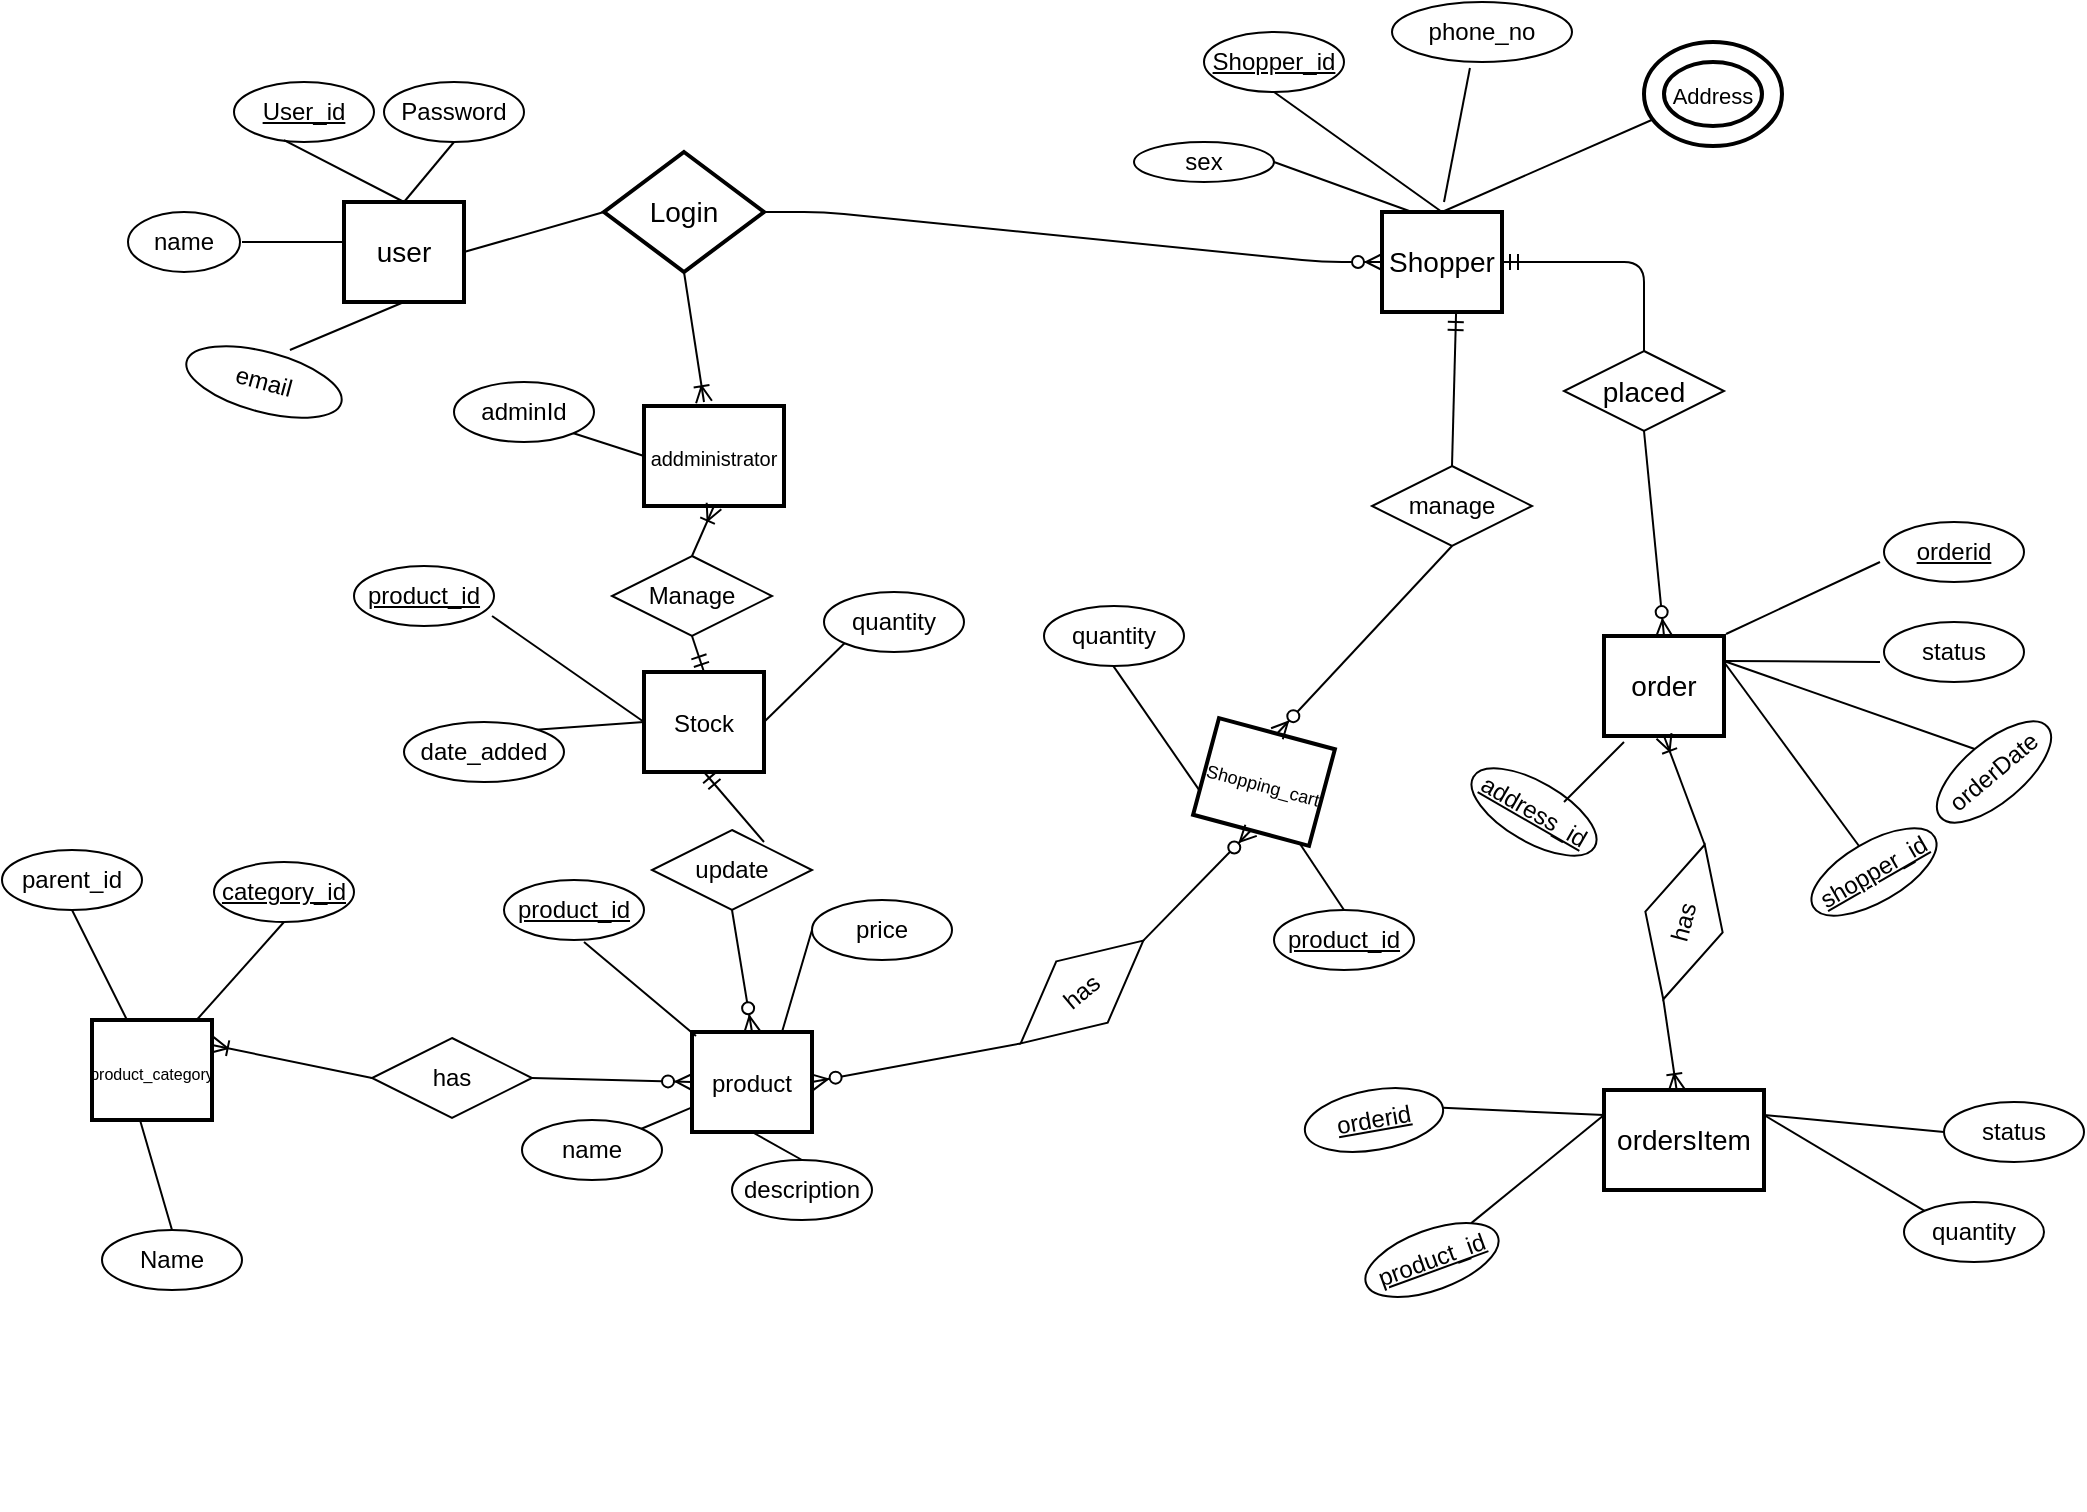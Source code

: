 <mxfile version="11.1.4" type="github"><diagram id="gS7jpQpvTUa63fedZIkj" name="Page-1"><mxGraphModel dx="1718" dy="403" grid="1" gridSize="10" guides="1" tooltips="1" connect="1" arrows="1" fold="1" page="1" pageScale="1" pageWidth="850" pageHeight="1100" math="0" shadow="0"><root><mxCell id="0"/><mxCell id="1" parent="0"/><mxCell id="2SPnDHDMHKQsemep0HU1-3" value="Login" style="shape=rhombus;strokeWidth=2;fontSize=17;perimeter=rhombusPerimeter;whiteSpace=wrap;html=1;align=center;fontSize=14;" parent="1" vertex="1"><mxGeometry x="210" y="85" width="80" height="60" as="geometry"/></mxCell><mxCell id="2SPnDHDMHKQsemep0HU1-4" value="user" style="strokeWidth=2;whiteSpace=wrap;html=1;align=center;fontSize=14;" parent="1" vertex="1"><mxGeometry x="80" y="110" width="60" height="50" as="geometry"/></mxCell><mxCell id="2SPnDHDMHKQsemep0HU1-8" value="&lt;u&gt;User_id&lt;/u&gt;" style="ellipse;whiteSpace=wrap;html=1;" parent="1" vertex="1"><mxGeometry x="25" y="50" width="70" height="30" as="geometry"/></mxCell><mxCell id="2SPnDHDMHKQsemep0HU1-9" value="Password" style="ellipse;whiteSpace=wrap;html=1;" parent="1" vertex="1"><mxGeometry x="100" y="50" width="70" height="30" as="geometry"/></mxCell><mxCell id="2SPnDHDMHKQsemep0HU1-15" value="Shopper" style="strokeWidth=2;whiteSpace=wrap;html=1;align=center;fontSize=14;" parent="1" vertex="1"><mxGeometry x="599" y="115" width="60" height="50" as="geometry"/></mxCell><mxCell id="2SPnDHDMHKQsemep0HU1-16" value="" style="edgeStyle=entityRelationEdgeStyle;fontSize=12;html=1;endArrow=ERzeroToMany;endFill=1;exitX=1;exitY=0.5;exitDx=0;exitDy=0;entryX=0;entryY=0.5;entryDx=0;entryDy=0;" parent="1" source="2SPnDHDMHKQsemep0HU1-3" target="2SPnDHDMHKQsemep0HU1-15" edge="1"><mxGeometry width="100" height="100" relative="1" as="geometry"><mxPoint x="310" y="190" as="sourcePoint"/><mxPoint x="410" y="90" as="targetPoint"/></mxGeometry></mxCell><mxCell id="2SPnDHDMHKQsemep0HU1-18" value="&lt;font style=&quot;font-size: 10px&quot;&gt;addministrator&lt;/font&gt;" style="strokeWidth=2;whiteSpace=wrap;html=1;align=center;fontSize=14;" parent="1" vertex="1"><mxGeometry x="230" y="212" width="70" height="50" as="geometry"/></mxCell><mxCell id="2SPnDHDMHKQsemep0HU1-25" value="adminId" style="ellipse;whiteSpace=wrap;html=1;" parent="1" vertex="1"><mxGeometry x="135" y="200" width="70" height="30" as="geometry"/></mxCell><mxCell id="2SPnDHDMHKQsemep0HU1-30" value="&lt;u&gt;Shopper_id&lt;/u&gt;" style="ellipse;whiteSpace=wrap;html=1;" parent="1" vertex="1"><mxGeometry x="510" y="25" width="70" height="30" as="geometry"/></mxCell><mxCell id="2SPnDHDMHKQsemep0HU1-36" value="manage" style="rhombus;whiteSpace=wrap;html=1;" parent="1" vertex="1"><mxGeometry x="594" y="242" width="80" height="40" as="geometry"/></mxCell><mxCell id="2SPnDHDMHKQsemep0HU1-40" value="" style="fontSize=12;html=1;endArrow=ERmandOne;exitX=0.5;exitY=0;exitDx=0;exitDy=0;entryX=0.617;entryY=1.02;entryDx=0;entryDy=0;entryPerimeter=0;" parent="1" source="2SPnDHDMHKQsemep0HU1-36" target="2SPnDHDMHKQsemep0HU1-15" edge="1"><mxGeometry width="100" height="100" relative="1" as="geometry"><mxPoint x="465" y="215" as="sourcePoint"/><mxPoint x="525" y="165" as="targetPoint"/></mxGeometry></mxCell><mxCell id="2SPnDHDMHKQsemep0HU1-42" value="&lt;font style=&quot;font-size: 9px&quot;&gt;Shopping_cart&lt;/font&gt;" style="strokeWidth=2;whiteSpace=wrap;html=1;align=center;fontSize=14;rotation=15;" parent="1" vertex="1"><mxGeometry x="510" y="375" width="60" height="50" as="geometry"/></mxCell><mxCell id="2SPnDHDMHKQsemep0HU1-44" value="" style="fontSize=12;html=1;endArrow=ERzeroToMany;endFill=1;exitX=0.5;exitY=1;exitDx=0;exitDy=0;entryX=0.5;entryY=0;entryDx=0;entryDy=0;" parent="1" source="2SPnDHDMHKQsemep0HU1-36" target="2SPnDHDMHKQsemep0HU1-42" edge="1"><mxGeometry width="100" height="100" relative="1" as="geometry"><mxPoint x="495" y="370" as="sourcePoint"/><mxPoint x="550" y="370" as="targetPoint"/></mxGeometry></mxCell><mxCell id="2SPnDHDMHKQsemep0HU1-46" value="has" style="rhombus;whiteSpace=wrap;html=1;rotation=-40;" parent="1" vertex="1"><mxGeometry x="409" y="485" width="80" height="40" as="geometry"/></mxCell><mxCell id="2SPnDHDMHKQsemep0HU1-47" value="&lt;font style=&quot;font-size: 12px&quot;&gt;product&lt;/font&gt;" style="strokeWidth=2;whiteSpace=wrap;html=1;align=center;fontSize=14;" parent="1" vertex="1"><mxGeometry x="254" y="525" width="60" height="50" as="geometry"/></mxCell><mxCell id="2SPnDHDMHKQsemep0HU1-48" value="has" style="rhombus;whiteSpace=wrap;html=1;" parent="1" vertex="1"><mxGeometry x="94" y="528" width="80" height="40" as="geometry"/></mxCell><mxCell id="2SPnDHDMHKQsemep0HU1-49" value="&lt;span style=&quot;font-size: 8px&quot;&gt;product_category&lt;/span&gt;" style="strokeWidth=2;whiteSpace=wrap;html=1;align=center;fontSize=14;" parent="1" vertex="1"><mxGeometry x="-46" y="519" width="60" height="50" as="geometry"/></mxCell><mxCell id="2SPnDHDMHKQsemep0HU1-51" value="&lt;u&gt;product_id&lt;br&gt;&lt;/u&gt;" style="ellipse;whiteSpace=wrap;html=1;" parent="1" vertex="1"><mxGeometry x="545" y="464" width="70" height="30" as="geometry"/></mxCell><mxCell id="2SPnDHDMHKQsemep0HU1-58" value="" style="fontSize=12;html=1;endArrow=ERzeroToMany;endFill=1;exitX=1;exitY=0.5;exitDx=0;exitDy=0;entryX=0;entryY=0.5;entryDx=0;entryDy=0;" parent="1" source="2SPnDHDMHKQsemep0HU1-48" target="2SPnDHDMHKQsemep0HU1-47" edge="1"><mxGeometry width="100" height="100" relative="1" as="geometry"><mxPoint x="149" y="689" as="sourcePoint"/><mxPoint x="249" y="589" as="targetPoint"/></mxGeometry></mxCell><mxCell id="2SPnDHDMHKQsemep0HU1-60" value="name" style="ellipse;whiteSpace=wrap;html=1;" parent="1" vertex="1"><mxGeometry x="169" y="569" width="70" height="30" as="geometry"/></mxCell><mxCell id="2SPnDHDMHKQsemep0HU1-61" value="&lt;u&gt;product_id&lt;/u&gt;" style="ellipse;whiteSpace=wrap;html=1;" parent="1" vertex="1"><mxGeometry x="160" y="449" width="70" height="30" as="geometry"/></mxCell><mxCell id="2SPnDHDMHKQsemep0HU1-62" value="price" style="ellipse;whiteSpace=wrap;html=1;" parent="1" vertex="1"><mxGeometry x="314" y="459" width="70" height="30" as="geometry"/></mxCell><mxCell id="2SPnDHDMHKQsemep0HU1-63" value="description" style="ellipse;whiteSpace=wrap;html=1;" parent="1" vertex="1"><mxGeometry x="274" y="589" width="70" height="30" as="geometry"/></mxCell><mxCell id="2SPnDHDMHKQsemep0HU1-68" value="parent_id" style="ellipse;whiteSpace=wrap;html=1;" parent="1" vertex="1"><mxGeometry x="-91" y="434" width="70" height="30" as="geometry"/></mxCell><mxCell id="2SPnDHDMHKQsemep0HU1-69" value="Name" style="ellipse;whiteSpace=wrap;html=1;" parent="1" vertex="1"><mxGeometry x="-41" y="624" width="70" height="30" as="geometry"/></mxCell><mxCell id="2SPnDHDMHKQsemep0HU1-70" value="&lt;u&gt;category_id&lt;/u&gt;" style="ellipse;whiteSpace=wrap;html=1;" parent="1" vertex="1"><mxGeometry x="15" y="440" width="70" height="30" as="geometry"/></mxCell><mxCell id="2SPnDHDMHKQsemep0HU1-74" value="&lt;span style=&quot;font-size: 14px&quot;&gt;placed&lt;br&gt;&lt;/span&gt;" style="rhombus;whiteSpace=wrap;html=1;" parent="1" vertex="1"><mxGeometry x="690" y="184.5" width="80" height="40" as="geometry"/></mxCell><mxCell id="2SPnDHDMHKQsemep0HU1-75" value="&lt;font style=&quot;font-size: 14px&quot;&gt;order&lt;/font&gt;" style="strokeWidth=2;whiteSpace=wrap;html=1;align=center;fontSize=14;" parent="1" vertex="1"><mxGeometry x="710" y="327" width="60" height="50" as="geometry"/></mxCell><mxCell id="2SPnDHDMHKQsemep0HU1-83" value="Manage" style="rhombus;whiteSpace=wrap;html=1;" parent="1" vertex="1"><mxGeometry x="214" y="287" width="80" height="40" as="geometry"/></mxCell><mxCell id="2SPnDHDMHKQsemep0HU1-89" value="&lt;span style=&quot;font-size: 12px&quot;&gt;Stock&lt;/span&gt;" style="strokeWidth=2;whiteSpace=wrap;html=1;align=center;fontSize=14;" parent="1" vertex="1"><mxGeometry x="230" y="345" width="60" height="50" as="geometry"/></mxCell><mxCell id="2SPnDHDMHKQsemep0HU1-90" value="&lt;u&gt;product_id&lt;/u&gt;" style="ellipse;whiteSpace=wrap;html=1;" parent="1" vertex="1"><mxGeometry x="85" y="292" width="70" height="30" as="geometry"/></mxCell><mxCell id="2SPnDHDMHKQsemep0HU1-91" value="quantity" style="ellipse;whiteSpace=wrap;html=1;" parent="1" vertex="1"><mxGeometry x="320" y="305" width="70" height="30" as="geometry"/></mxCell><mxCell id="2SPnDHDMHKQsemep0HU1-100" value="" style="fontSize=12;html=1;endArrow=ERmandOne;entryX=0.5;entryY=1;entryDx=0;entryDy=0;" parent="1" target="2SPnDHDMHKQsemep0HU1-89" edge="1"><mxGeometry width="100" height="100" relative="1" as="geometry"><mxPoint x="290" y="430" as="sourcePoint"/><mxPoint x="318.96" y="341" as="targetPoint"/></mxGeometry></mxCell><mxCell id="2SPnDHDMHKQsemep0HU1-101" style="edgeStyle=none;rounded=0;orthogonalLoop=1;jettySize=auto;html=1;entryX=0.5;entryY=0;entryDx=0;entryDy=0;" parent="1" source="2SPnDHDMHKQsemep0HU1-47" target="2SPnDHDMHKQsemep0HU1-47" edge="1"><mxGeometry relative="1" as="geometry"/></mxCell><mxCell id="2SPnDHDMHKQsemep0HU1-102" style="edgeStyle=none;rounded=0;orthogonalLoop=1;jettySize=auto;html=1;entryX=0.5;entryY=0;entryDx=0;entryDy=0;" parent="1" source="2SPnDHDMHKQsemep0HU1-47" target="2SPnDHDMHKQsemep0HU1-47" edge="1"><mxGeometry relative="1" as="geometry"/></mxCell><mxCell id="2SPnDHDMHKQsemep0HU1-104" value="" style="fontSize=12;html=1;endArrow=ERmandOne;entryX=0.5;entryY=0;entryDx=0;entryDy=0;exitX=0.5;exitY=1;exitDx=0;exitDy=0;" parent="1" source="2SPnDHDMHKQsemep0HU1-83" target="2SPnDHDMHKQsemep0HU1-89" edge="1"><mxGeometry width="100" height="100" relative="1" as="geometry"><mxPoint x="320" y="310" as="sourcePoint"/><mxPoint x="388.96" y="241" as="targetPoint"/></mxGeometry></mxCell><mxCell id="2SPnDHDMHKQsemep0HU1-129" value="" style="endArrow=none;html=1;exitX=0.5;exitY=0;exitDx=0;exitDy=0;entryX=0.357;entryY=0.967;entryDx=0;entryDy=0;entryPerimeter=0;" parent="1" source="2SPnDHDMHKQsemep0HU1-4" target="2SPnDHDMHKQsemep0HU1-8" edge="1"><mxGeometry width="50" height="50" relative="1" as="geometry"><mxPoint x="40" y="130" as="sourcePoint"/><mxPoint x="90" y="80" as="targetPoint"/></mxGeometry></mxCell><mxCell id="2SPnDHDMHKQsemep0HU1-130" value="" style="endArrow=none;html=1;exitX=0.5;exitY=0;exitDx=0;exitDy=0;" parent="1" source="2SPnDHDMHKQsemep0HU1-4" edge="1"><mxGeometry width="50" height="50" relative="1" as="geometry"><mxPoint x="90" y="110" as="sourcePoint"/><mxPoint x="135" y="80" as="targetPoint"/></mxGeometry></mxCell><mxCell id="2SPnDHDMHKQsemep0HU1-132" value="" style="endArrow=none;html=1;exitX=0;exitY=0.5;exitDx=0;exitDy=0;entryX=1;entryY=1;entryDx=0;entryDy=0;" parent="1" source="2SPnDHDMHKQsemep0HU1-18" target="2SPnDHDMHKQsemep0HU1-25" edge="1"><mxGeometry width="50" height="50" relative="1" as="geometry"><mxPoint x="190" y="230" as="sourcePoint"/><mxPoint x="149.99" y="194.01" as="targetPoint"/></mxGeometry></mxCell><mxCell id="2SPnDHDMHKQsemep0HU1-133" value="" style="endArrow=none;html=1;exitX=0;exitY=0.5;exitDx=0;exitDy=0;entryX=0.986;entryY=0.833;entryDx=0;entryDy=0;entryPerimeter=0;" parent="1" source="2SPnDHDMHKQsemep0HU1-89" edge="1" target="2SPnDHDMHKQsemep0HU1-90"><mxGeometry width="50" height="50" relative="1" as="geometry"><mxPoint x="160" y="360" as="sourcePoint"/><mxPoint x="160" y="351" as="targetPoint"/></mxGeometry></mxCell><mxCell id="2SPnDHDMHKQsemep0HU1-134" value="" style="endArrow=none;html=1;exitX=0;exitY=1;exitDx=0;exitDy=0;entryX=1;entryY=0.5;entryDx=0;entryDy=0;" parent="1" source="2SPnDHDMHKQsemep0HU1-91" target="2SPnDHDMHKQsemep0HU1-89" edge="1"><mxGeometry width="50" height="50" relative="1" as="geometry"><mxPoint x="320" y="380" as="sourcePoint"/><mxPoint x="279.99" y="344.01" as="targetPoint"/></mxGeometry></mxCell><mxCell id="2SPnDHDMHKQsemep0HU1-135" value="" style="endArrow=none;html=1;exitX=0;exitY=0.5;exitDx=0;exitDy=0;entryX=1;entryY=0.5;entryDx=0;entryDy=0;" parent="1" source="2SPnDHDMHKQsemep0HU1-3" target="2SPnDHDMHKQsemep0HU1-4" edge="1"><mxGeometry width="50" height="50" relative="1" as="geometry"><mxPoint x="160" y="140" as="sourcePoint"/><mxPoint x="119.99" y="104.01" as="targetPoint"/></mxGeometry></mxCell><mxCell id="2SPnDHDMHKQsemep0HU1-136" value="" style="endArrow=none;html=1;exitX=0.5;exitY=0;exitDx=0;exitDy=0;entryX=0.924;entryY=1.006;entryDx=0;entryDy=0;entryPerimeter=0;" parent="1" source="2SPnDHDMHKQsemep0HU1-51" target="2SPnDHDMHKQsemep0HU1-42" edge="1"><mxGeometry width="50" height="50" relative="1" as="geometry"><mxPoint x="630" y="560" as="sourcePoint"/><mxPoint x="589.99" y="524.01" as="targetPoint"/></mxGeometry></mxCell><mxCell id="2SPnDHDMHKQsemep0HU1-137" value="" style="endArrow=none;html=1;entryX=0;entryY=0.75;entryDx=0;entryDy=0;" parent="1" target="2SPnDHDMHKQsemep0HU1-42" edge="1"><mxGeometry width="50" height="50" relative="1" as="geometry"><mxPoint x="459.692" y="334.8" as="sourcePoint"/><mxPoint x="529.99" y="524.01" as="targetPoint"/></mxGeometry></mxCell><mxCell id="2SPnDHDMHKQsemep0HU1-138" value="" style="endArrow=none;html=1;exitX=0.033;exitY=0.04;exitDx=0;exitDy=0;exitPerimeter=0;" parent="1" source="2SPnDHDMHKQsemep0HU1-47" edge="1"><mxGeometry width="50" height="50" relative="1" as="geometry"><mxPoint x="220" y="490" as="sourcePoint"/><mxPoint x="200" y="480" as="targetPoint"/></mxGeometry></mxCell><mxCell id="2SPnDHDMHKQsemep0HU1-141" value="" style="endArrow=none;html=1;exitX=0.75;exitY=0;exitDx=0;exitDy=0;entryX=0;entryY=0.5;entryDx=0;entryDy=0;" parent="1" source="2SPnDHDMHKQsemep0HU1-47" target="2SPnDHDMHKQsemep0HU1-62" edge="1"><mxGeometry width="50" height="50" relative="1" as="geometry"><mxPoint x="290" y="450" as="sourcePoint"/><mxPoint x="249.99" y="414.01" as="targetPoint"/></mxGeometry></mxCell><mxCell id="2SPnDHDMHKQsemep0HU1-142" value="" style="endArrow=none;html=1;exitX=0.5;exitY=0;exitDx=0;exitDy=0;entryX=0.5;entryY=1;entryDx=0;entryDy=0;" parent="1" source="2SPnDHDMHKQsemep0HU1-63" target="2SPnDHDMHKQsemep0HU1-47" edge="1"><mxGeometry width="50" height="50" relative="1" as="geometry"><mxPoint x="290" y="570" as="sourcePoint"/><mxPoint x="249.99" y="534.01" as="targetPoint"/></mxGeometry></mxCell><mxCell id="2SPnDHDMHKQsemep0HU1-143" value="" style="endArrow=none;html=1;exitX=1;exitY=0;exitDx=0;exitDy=0;" parent="1" source="2SPnDHDMHKQsemep0HU1-60" target="2SPnDHDMHKQsemep0HU1-47" edge="1"><mxGeometry width="50" height="50" relative="1" as="geometry"><mxPoint x="230" y="550" as="sourcePoint"/><mxPoint x="189.99" y="514.01" as="targetPoint"/></mxGeometry></mxCell><mxCell id="2SPnDHDMHKQsemep0HU1-144" value="" style="endArrow=none;html=1;entryX=0.5;entryY=1;entryDx=0;entryDy=0;" parent="1" source="2SPnDHDMHKQsemep0HU1-49" target="2SPnDHDMHKQsemep0HU1-70" edge="1"><mxGeometry width="50" height="50" relative="1" as="geometry"><mxPoint x="110" y="480" as="sourcePoint"/><mxPoint x="69.99" y="444.01" as="targetPoint"/></mxGeometry></mxCell><mxCell id="2SPnDHDMHKQsemep0HU1-145" value="" style="endArrow=none;html=1;entryX=0.5;entryY=1;entryDx=0;entryDy=0;" parent="1" source="2SPnDHDMHKQsemep0HU1-49" edge="1" target="2SPnDHDMHKQsemep0HU1-68"><mxGeometry width="50" height="50" relative="1" as="geometry"><mxPoint x="10" y="490" as="sourcePoint"/><mxPoint x="10" y="480" as="targetPoint"/></mxGeometry></mxCell><mxCell id="2SPnDHDMHKQsemep0HU1-146" value="" style="endArrow=none;html=1;exitX=0.5;exitY=0;exitDx=0;exitDy=0;entryX=0.4;entryY=1;entryDx=0;entryDy=0;entryPerimeter=0;" parent="1" source="2SPnDHDMHKQsemep0HU1-69" target="2SPnDHDMHKQsemep0HU1-49" edge="1"><mxGeometry width="50" height="50" relative="1" as="geometry"><mxPoint y="550" as="sourcePoint"/><mxPoint x="-40.01" y="514.01" as="targetPoint"/></mxGeometry></mxCell><mxCell id="2SPnDHDMHKQsemep0HU1-147" value="" style="endArrow=none;html=1;exitX=0.5;exitY=0;exitDx=0;exitDy=0;entryX=0.5;entryY=1;entryDx=0;entryDy=0;" parent="1" source="2SPnDHDMHKQsemep0HU1-15" target="2SPnDHDMHKQsemep0HU1-30" edge="1"><mxGeometry width="50" height="50" relative="1" as="geometry"><mxPoint x="550" y="80" as="sourcePoint"/><mxPoint x="509.99" y="44.01" as="targetPoint"/></mxGeometry></mxCell><mxCell id="2SPnDHDMHKQsemep0HU1-149" value="" style="endArrow=none;html=1;exitX=0.5;exitY=0;exitDx=0;exitDy=0;entryX=0;entryY=1;entryDx=0;entryDy=0;" parent="1" source="2SPnDHDMHKQsemep0HU1-15" edge="1"><mxGeometry width="50" height="50" relative="1" as="geometry"><mxPoint x="720" y="70" as="sourcePoint"/><mxPoint x="739.251" y="66.607" as="targetPoint"/></mxGeometry></mxCell><mxCell id="2SPnDHDMHKQsemep0HU1-156" value="&lt;font style=&quot;font-size: 11px&quot;&gt;Address&lt;/font&gt;" style="ellipse;shape=doubleEllipse;margin=10;strokeWidth=2;fontSize=14;whiteSpace=wrap;html=1;align=center;" parent="1" vertex="1"><mxGeometry x="730" y="30" width="69" height="52" as="geometry"/></mxCell><mxCell id="2SPnDHDMHKQsemep0HU1-157" style="edgeStyle=none;rounded=0;orthogonalLoop=1;jettySize=auto;html=1;exitX=0;exitY=1;exitDx=0;exitDy=0;" parent="1" source="2SPnDHDMHKQsemep0HU1-156" target="2SPnDHDMHKQsemep0HU1-156" edge="1"><mxGeometry relative="1" as="geometry"/></mxCell><mxCell id="2SPnDHDMHKQsemep0HU1-158" value="update" style="rhombus;whiteSpace=wrap;html=1;" parent="1" vertex="1"><mxGeometry x="234" y="424" width="80" height="40" as="geometry"/></mxCell><mxCell id="2SPnDHDMHKQsemep0HU1-160" value="" style="fontSize=12;html=1;endArrow=ERzeroToMany;endFill=1;exitX=0.5;exitY=1;exitDx=0;exitDy=0;entryX=0.5;entryY=0;entryDx=0;entryDy=0;" parent="1" source="2SPnDHDMHKQsemep0HU1-158" target="2SPnDHDMHKQsemep0HU1-47" edge="1"><mxGeometry width="100" height="100" relative="1" as="geometry"><mxPoint x="294" y="444" as="sourcePoint"/><mxPoint x="304" y="494" as="targetPoint"/></mxGeometry></mxCell><mxCell id="Jbk15IeptdHcvgMN5PuT-1" value="name" style="ellipse;whiteSpace=wrap;html=1;" vertex="1" parent="1"><mxGeometry x="-28" y="115" width="56" height="30" as="geometry"/></mxCell><mxCell id="Jbk15IeptdHcvgMN5PuT-3" value="" style="line;strokeWidth=1;fillColor=none;align=left;verticalAlign=middle;spacingTop=-1;spacingLeft=3;spacingRight=3;rotatable=0;labelPosition=right;points=[];portConstraint=eastwest;fontSize=12;" vertex="1" parent="1"><mxGeometry x="29" y="126" width="51" height="8" as="geometry"/></mxCell><mxCell id="Jbk15IeptdHcvgMN5PuT-4" value="email" style="ellipse;whiteSpace=wrap;html=1;rotation=15;" vertex="1" parent="1"><mxGeometry y="185" width="80" height="30" as="geometry"/></mxCell><mxCell id="Jbk15IeptdHcvgMN5PuT-8" value="phone_no" style="ellipse;whiteSpace=wrap;html=1;" vertex="1" parent="1"><mxGeometry x="604" y="10" width="90" height="30" as="geometry"/></mxCell><mxCell id="Jbk15IeptdHcvgMN5PuT-9" value="sex" style="ellipse;whiteSpace=wrap;html=1;" vertex="1" parent="1"><mxGeometry x="475" y="80" width="70" height="20" as="geometry"/></mxCell><mxCell id="Jbk15IeptdHcvgMN5PuT-10" value="" style="fontSize=12;html=1;endArrow=ERoneToMany;strokeColor=#000000;exitX=0.5;exitY=1;exitDx=0;exitDy=0;" edge="1" parent="1" source="2SPnDHDMHKQsemep0HU1-3"><mxGeometry width="100" height="100" relative="1" as="geometry"><mxPoint x="330" y="250" as="sourcePoint"/><mxPoint x="260" y="210" as="targetPoint"/></mxGeometry></mxCell><mxCell id="Jbk15IeptdHcvgMN5PuT-11" value="" style="text;fillColor=none;align=left;verticalAlign=middle;spacingTop=-1;spacingLeft=4;spacingRight=4;rotatable=0;labelPosition=right;points=[];portConstraint=eastwest;fontSize=12;" vertex="1" parent="1"><mxGeometry x="-20" y="750" width="20" height="14" as="geometry"/></mxCell><mxCell id="Jbk15IeptdHcvgMN5PuT-15" style="edgeStyle=none;shape=link;rounded=0;orthogonalLoop=1;jettySize=auto;html=1;entryX=0.5;entryY=1;entryDx=0;entryDy=0;strokeColor=#000000;" edge="1" parent="1" source="2SPnDHDMHKQsemep0HU1-4" target="2SPnDHDMHKQsemep0HU1-4"><mxGeometry relative="1" as="geometry"/></mxCell><mxCell id="Jbk15IeptdHcvgMN5PuT-18" value="" style="endArrow=none;html=1;exitX=0.5;exitY=1;exitDx=0;exitDy=0;entryX=0.605;entryY=-0.127;entryDx=0;entryDy=0;entryPerimeter=0;" edge="1" parent="1" source="2SPnDHDMHKQsemep0HU1-4" target="Jbk15IeptdHcvgMN5PuT-4"><mxGeometry width="50" height="50" relative="1" as="geometry"><mxPoint x="70" y="180" as="sourcePoint"/><mxPoint x="-34" y="200" as="targetPoint"/></mxGeometry></mxCell><mxCell id="Jbk15IeptdHcvgMN5PuT-19" value="" style="endArrow=none;html=1;exitX=0.25;exitY=0;exitDx=0;exitDy=0;entryX=1;entryY=0.5;entryDx=0;entryDy=0;" edge="1" parent="1" source="2SPnDHDMHKQsemep0HU1-15" target="Jbk15IeptdHcvgMN5PuT-9"><mxGeometry width="50" height="50" relative="1" as="geometry"><mxPoint x="570" y="120" as="sourcePoint"/><mxPoint x="486" y="60" as="targetPoint"/></mxGeometry></mxCell><mxCell id="Jbk15IeptdHcvgMN5PuT-20" value="" style="endArrow=none;html=1;entryX=0.433;entryY=1.1;entryDx=0;entryDy=0;entryPerimeter=0;" edge="1" parent="1" target="Jbk15IeptdHcvgMN5PuT-8"><mxGeometry width="50" height="50" relative="1" as="geometry"><mxPoint x="630" y="110" as="sourcePoint"/><mxPoint x="546" y="10" as="targetPoint"/></mxGeometry></mxCell><mxCell id="Jbk15IeptdHcvgMN5PuT-22" value="" style="endArrow=none;html=1;entryX=1;entryY=0.5;entryDx=0;entryDy=0;" edge="1" parent="1"><mxGeometry width="50" height="50" relative="1" as="geometry"><mxPoint x="230" y="370" as="sourcePoint"/><mxPoint x="160" y="375" as="targetPoint"/></mxGeometry></mxCell><mxCell id="Jbk15IeptdHcvgMN5PuT-23" value="date_added" style="ellipse;whiteSpace=wrap;html=1;rotation=0;" vertex="1" parent="1"><mxGeometry x="110" y="370" width="80" height="30" as="geometry"/></mxCell><mxCell id="Jbk15IeptdHcvgMN5PuT-24" value="" style="fontSize=12;html=1;endArrow=ERoneToMany;strokeColor=#000000;exitX=0.5;exitY=0;exitDx=0;exitDy=0;entryX=0.5;entryY=1;entryDx=0;entryDy=0;" edge="1" parent="1" source="2SPnDHDMHKQsemep0HU1-83" target="2SPnDHDMHKQsemep0HU1-18"><mxGeometry width="100" height="100" relative="1" as="geometry"><mxPoint x="340" y="260" as="sourcePoint"/><mxPoint x="350" y="325" as="targetPoint"/></mxGeometry></mxCell><mxCell id="Jbk15IeptdHcvgMN5PuT-25" value="" style="fontSize=12;html=1;endArrow=ERoneToMany;entryX=1;entryY=0.25;entryDx=0;entryDy=0;exitX=0;exitY=0.5;exitDx=0;exitDy=0;" edge="1" parent="1" source="2SPnDHDMHKQsemep0HU1-48" target="2SPnDHDMHKQsemep0HU1-49"><mxGeometry width="100" height="100" relative="1" as="geometry"><mxPoint x="50" y="540" as="sourcePoint"/><mxPoint x="-66" y="560" as="targetPoint"/></mxGeometry></mxCell><mxCell id="Jbk15IeptdHcvgMN5PuT-26" value="" style="fontSize=12;html=1;endArrow=ERzeroToMany;endFill=1;exitX=0;exitY=0.5;exitDx=0;exitDy=0;entryX=1;entryY=0.5;entryDx=0;entryDy=0;" edge="1" parent="1" source="2SPnDHDMHKQsemep0HU1-46" target="2SPnDHDMHKQsemep0HU1-47"><mxGeometry width="100" height="100" relative="1" as="geometry"><mxPoint x="360" y="530" as="sourcePoint"/><mxPoint x="360" y="580" as="targetPoint"/></mxGeometry></mxCell><mxCell id="Jbk15IeptdHcvgMN5PuT-27" value="" style="fontSize=12;html=1;endArrow=ERzeroToMany;endFill=1;exitX=1;exitY=0.5;exitDx=0;exitDy=0;entryX=0.5;entryY=1;entryDx=0;entryDy=0;" edge="1" parent="1" source="2SPnDHDMHKQsemep0HU1-46" target="2SPnDHDMHKQsemep0HU1-42"><mxGeometry width="100" height="100" relative="1" as="geometry"><mxPoint x="500" y="450" as="sourcePoint"/><mxPoint x="395.642" y="469.288" as="targetPoint"/></mxGeometry></mxCell><mxCell id="Jbk15IeptdHcvgMN5PuT-28" value="quantity" style="ellipse;whiteSpace=wrap;html=1;" vertex="1" parent="1"><mxGeometry x="430" y="312" width="70" height="30" as="geometry"/></mxCell><mxCell id="Jbk15IeptdHcvgMN5PuT-29" value="status" style="ellipse;whiteSpace=wrap;html=1;" vertex="1" parent="1"><mxGeometry x="850" y="320" width="70" height="30" as="geometry"/></mxCell><mxCell id="Jbk15IeptdHcvgMN5PuT-30" value="orderDate" style="ellipse;whiteSpace=wrap;html=1;rotation=-40;" vertex="1" parent="1"><mxGeometry x="870" y="380" width="70" height="30" as="geometry"/></mxCell><mxCell id="Jbk15IeptdHcvgMN5PuT-31" value="&lt;u&gt;shopper_id&lt;br&gt;&lt;/u&gt;" style="ellipse;whiteSpace=wrap;html=1;rotation=-30;" vertex="1" parent="1"><mxGeometry x="810" y="430" width="70" height="30" as="geometry"/></mxCell><mxCell id="Jbk15IeptdHcvgMN5PuT-32" value="&lt;u&gt;address_id&lt;br&gt;&lt;/u&gt;" style="ellipse;whiteSpace=wrap;html=1;rotation=30;" vertex="1" parent="1"><mxGeometry x="640" y="400" width="70" height="30" as="geometry"/></mxCell><mxCell id="Jbk15IeptdHcvgMN5PuT-33" value="&lt;u&gt;orderid&lt;br&gt;&lt;/u&gt;" style="ellipse;whiteSpace=wrap;html=1;" vertex="1" parent="1"><mxGeometry x="850" y="270" width="70" height="30" as="geometry"/></mxCell><mxCell id="Jbk15IeptdHcvgMN5PuT-34" value="" style="endArrow=none;html=1;exitX=1.017;exitY=-0.02;exitDx=0;exitDy=0;exitPerimeter=0;" edge="1" parent="1" source="2SPnDHDMHKQsemep0HU1-75"><mxGeometry width="50" height="50" relative="1" as="geometry"><mxPoint x="800" y="310" as="sourcePoint"/><mxPoint x="848" y="290" as="targetPoint"/></mxGeometry></mxCell><mxCell id="Jbk15IeptdHcvgMN5PuT-35" value="" style="endArrow=none;html=1;exitX=1;exitY=0.25;exitDx=0;exitDy=0;" edge="1" parent="1" source="2SPnDHDMHKQsemep0HU1-75"><mxGeometry width="50" height="50" relative="1" as="geometry"><mxPoint x="800" y="380" as="sourcePoint"/><mxPoint x="848" y="340" as="targetPoint"/></mxGeometry></mxCell><mxCell id="Jbk15IeptdHcvgMN5PuT-36" value="" style="endArrow=none;html=1;entryX=0.5;entryY=0;entryDx=0;entryDy=0;exitX=1;exitY=0.25;exitDx=0;exitDy=0;" edge="1" parent="1" source="2SPnDHDMHKQsemep0HU1-75" target="Jbk15IeptdHcvgMN5PuT-30"><mxGeometry width="50" height="50" relative="1" as="geometry"><mxPoint x="770" y="430" as="sourcePoint"/><mxPoint x="818.095" y="499.509" as="targetPoint"/></mxGeometry></mxCell><mxCell id="Jbk15IeptdHcvgMN5PuT-37" value="" style="endArrow=none;html=1;" edge="1" parent="1"><mxGeometry width="50" height="50" relative="1" as="geometry"><mxPoint x="720" y="380" as="sourcePoint"/><mxPoint x="690" y="410" as="targetPoint"/></mxGeometry></mxCell><mxCell id="Jbk15IeptdHcvgMN5PuT-39" value="" style="endArrow=none;html=1;entryX=0.5;entryY=0;entryDx=0;entryDy=0;" edge="1" parent="1" target="Jbk15IeptdHcvgMN5PuT-31"><mxGeometry width="50" height="50" relative="1" as="geometry"><mxPoint x="770" y="340" as="sourcePoint"/><mxPoint x="808.095" y="499.509" as="targetPoint"/></mxGeometry></mxCell><mxCell id="Jbk15IeptdHcvgMN5PuT-40" value="" style="fontSize=12;html=1;endArrow=ERzeroToMany;endFill=1;exitX=0.5;exitY=1;exitDx=0;exitDy=0;entryX=0.5;entryY=0;entryDx=0;entryDy=0;" edge="1" parent="1" source="2SPnDHDMHKQsemep0HU1-74" target="2SPnDHDMHKQsemep0HU1-75"><mxGeometry width="100" height="100" relative="1" as="geometry"><mxPoint x="730" y="260" as="sourcePoint"/><mxPoint x="642.47" y="353.852" as="targetPoint"/></mxGeometry></mxCell><mxCell id="Jbk15IeptdHcvgMN5PuT-42" value="" style="fontSize=12;html=1;endArrow=ERmandOne;exitX=0.5;exitY=0;exitDx=0;exitDy=0;entryX=1;entryY=0.5;entryDx=0;entryDy=0;edgeStyle=orthogonalEdgeStyle;" edge="1" parent="1" source="2SPnDHDMHKQsemep0HU1-74" target="2SPnDHDMHKQsemep0HU1-15"><mxGeometry width="100" height="100" relative="1" as="geometry"><mxPoint x="720" y="140" as="sourcePoint"/><mxPoint x="722.02" y="64" as="targetPoint"/></mxGeometry></mxCell><mxCell id="Jbk15IeptdHcvgMN5PuT-43" value="&lt;font style=&quot;font-size: 14px&quot;&gt;ordersItem&lt;/font&gt;" style="strokeWidth=2;whiteSpace=wrap;html=1;align=center;fontSize=14;" vertex="1" parent="1"><mxGeometry x="710" y="554" width="80" height="50" as="geometry"/></mxCell><mxCell id="Jbk15IeptdHcvgMN5PuT-44" value="has" style="rhombus;whiteSpace=wrap;html=1;rotation=-75;" vertex="1" parent="1"><mxGeometry x="710" y="450" width="80" height="40" as="geometry"/></mxCell><mxCell id="Jbk15IeptdHcvgMN5PuT-45" value="" style="fontSize=12;html=1;endArrow=ERoneToMany;strokeColor=#000000;exitX=1;exitY=0.5;exitDx=0;exitDy=0;entryX=0.5;entryY=1;entryDx=0;entryDy=0;" edge="1" parent="1" source="Jbk15IeptdHcvgMN5PuT-44" target="2SPnDHDMHKQsemep0HU1-75"><mxGeometry width="100" height="100" relative="1" as="geometry"><mxPoint x="750" y="400" as="sourcePoint"/><mxPoint x="761" y="375" as="targetPoint"/></mxGeometry></mxCell><mxCell id="Jbk15IeptdHcvgMN5PuT-46" value="" style="fontSize=12;html=1;endArrow=ERoneToMany;strokeColor=#000000;exitX=0;exitY=0.5;exitDx=0;exitDy=0;" edge="1" parent="1" source="Jbk15IeptdHcvgMN5PuT-44" target="Jbk15IeptdHcvgMN5PuT-43"><mxGeometry width="100" height="100" relative="1" as="geometry"><mxPoint x="680" y="520" as="sourcePoint"/><mxPoint x="691" y="495" as="targetPoint"/></mxGeometry></mxCell><mxCell id="Jbk15IeptdHcvgMN5PuT-47" value="&lt;u&gt;orderid&lt;br&gt;&lt;/u&gt;" style="ellipse;whiteSpace=wrap;html=1;rotation=-10;" vertex="1" parent="1"><mxGeometry x="560" y="554" width="70" height="30" as="geometry"/></mxCell><mxCell id="Jbk15IeptdHcvgMN5PuT-49" value="quantity" style="ellipse;whiteSpace=wrap;html=1;" vertex="1" parent="1"><mxGeometry x="860" y="610" width="70" height="30" as="geometry"/></mxCell><mxCell id="Jbk15IeptdHcvgMN5PuT-50" value="status" style="ellipse;whiteSpace=wrap;html=1;" vertex="1" parent="1"><mxGeometry x="880" y="560" width="70" height="30" as="geometry"/></mxCell><mxCell id="Jbk15IeptdHcvgMN5PuT-51" value="&lt;u&gt;product_id&lt;br&gt;&lt;/u&gt;" style="ellipse;whiteSpace=wrap;html=1;rotation=-20;" vertex="1" parent="1"><mxGeometry x="589" y="624" width="70" height="30" as="geometry"/></mxCell><mxCell id="Jbk15IeptdHcvgMN5PuT-52" value="" style="endArrow=none;html=1;entryX=0;entryY=0.25;entryDx=0;entryDy=0;exitX=1;exitY=0.5;exitDx=0;exitDy=0;" edge="1" parent="1" source="Jbk15IeptdHcvgMN5PuT-47" target="Jbk15IeptdHcvgMN5PuT-43"><mxGeometry width="50" height="50" relative="1" as="geometry"><mxPoint x="660" y="550" as="sourcePoint"/><mxPoint x="727.5" y="642.01" as="targetPoint"/></mxGeometry></mxCell><mxCell id="Jbk15IeptdHcvgMN5PuT-53" value="" style="endArrow=none;html=1;entryX=0;entryY=0.25;entryDx=0;entryDy=0;exitX=1;exitY=0;exitDx=0;exitDy=0;" edge="1" parent="1" source="Jbk15IeptdHcvgMN5PuT-51" target="Jbk15IeptdHcvgMN5PuT-43"><mxGeometry width="50" height="50" relative="1" as="geometry"><mxPoint x="670" y="600" as="sourcePoint"/><mxPoint x="737.5" y="692.01" as="targetPoint"/></mxGeometry></mxCell><mxCell id="Jbk15IeptdHcvgMN5PuT-54" value="" style="endArrow=none;html=1;entryX=0;entryY=0.5;entryDx=0;entryDy=0;exitX=1;exitY=0.25;exitDx=0;exitDy=0;" edge="1" parent="1" source="Jbk15IeptdHcvgMN5PuT-43" target="Jbk15IeptdHcvgMN5PuT-50"><mxGeometry width="50" height="50" relative="1" as="geometry"><mxPoint x="840" y="590" as="sourcePoint"/><mxPoint x="907.5" y="682.01" as="targetPoint"/></mxGeometry></mxCell><mxCell id="Jbk15IeptdHcvgMN5PuT-55" value="" style="endArrow=none;html=1;entryX=0;entryY=0;entryDx=0;entryDy=0;exitX=1;exitY=0.25;exitDx=0;exitDy=0;" edge="1" parent="1" source="Jbk15IeptdHcvgMN5PuT-43" target="Jbk15IeptdHcvgMN5PuT-49"><mxGeometry width="50" height="50" relative="1" as="geometry"><mxPoint x="840" y="600" as="sourcePoint"/><mxPoint x="907.5" y="692.01" as="targetPoint"/></mxGeometry></mxCell></root></mxGraphModel></diagram></mxfile>